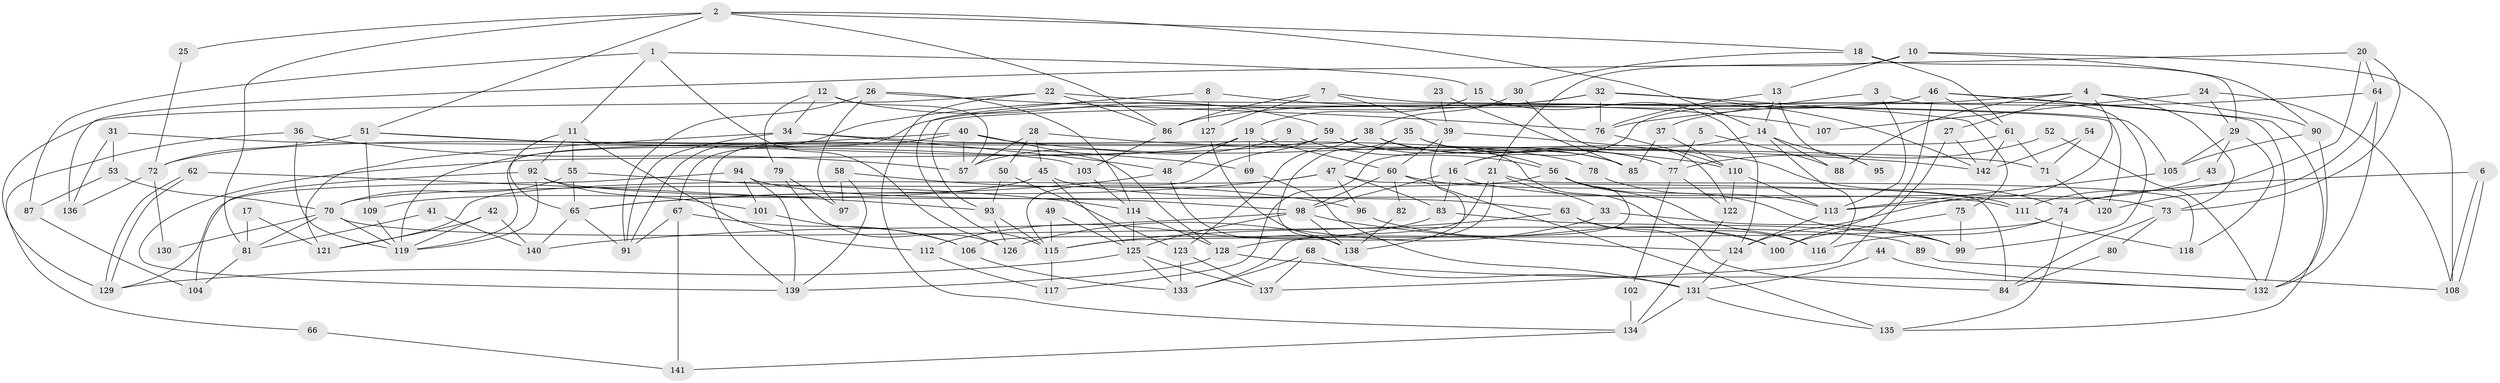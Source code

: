 // coarse degree distribution, {4: 0.16842105263157894, 10: 0.021052631578947368, 8: 0.08421052631578947, 2: 0.14736842105263157, 7: 0.09473684210526316, 3: 0.1368421052631579, 6: 0.15789473684210525, 5: 0.16842105263157894, 11: 0.010526315789473684, 9: 0.010526315789473684}
// Generated by graph-tools (version 1.1) at 2025/23/03/03/25 07:23:59]
// undirected, 142 vertices, 284 edges
graph export_dot {
graph [start="1"]
  node [color=gray90,style=filled];
  1;
  2;
  3;
  4;
  5;
  6;
  7;
  8;
  9;
  10;
  11;
  12;
  13;
  14;
  15;
  16;
  17;
  18;
  19;
  20;
  21;
  22;
  23;
  24;
  25;
  26;
  27;
  28;
  29;
  30;
  31;
  32;
  33;
  34;
  35;
  36;
  37;
  38;
  39;
  40;
  41;
  42;
  43;
  44;
  45;
  46;
  47;
  48;
  49;
  50;
  51;
  52;
  53;
  54;
  55;
  56;
  57;
  58;
  59;
  60;
  61;
  62;
  63;
  64;
  65;
  66;
  67;
  68;
  69;
  70;
  71;
  72;
  73;
  74;
  75;
  76;
  77;
  78;
  79;
  80;
  81;
  82;
  83;
  84;
  85;
  86;
  87;
  88;
  89;
  90;
  91;
  92;
  93;
  94;
  95;
  96;
  97;
  98;
  99;
  100;
  101;
  102;
  103;
  104;
  105;
  106;
  107;
  108;
  109;
  110;
  111;
  112;
  113;
  114;
  115;
  116;
  117;
  118;
  119;
  120;
  121;
  122;
  123;
  124;
  125;
  126;
  127;
  128;
  129;
  130;
  131;
  132;
  133;
  134;
  135;
  136;
  137;
  138;
  139;
  140;
  141;
  142;
  1 -- 11;
  1 -- 87;
  1 -- 15;
  1 -- 126;
  2 -- 14;
  2 -- 51;
  2 -- 18;
  2 -- 25;
  2 -- 81;
  2 -- 86;
  3 -- 37;
  3 -- 113;
  3 -- 99;
  4 -- 73;
  4 -- 90;
  4 -- 16;
  4 -- 27;
  4 -- 88;
  4 -- 124;
  5 -- 88;
  5 -- 77;
  6 -- 74;
  6 -- 108;
  6 -- 108;
  7 -- 39;
  7 -- 86;
  7 -- 105;
  7 -- 127;
  8 -- 127;
  8 -- 115;
  8 -- 107;
  9 -- 56;
  9 -- 57;
  10 -- 13;
  10 -- 21;
  10 -- 90;
  10 -- 108;
  11 -- 55;
  11 -- 92;
  11 -- 65;
  11 -- 112;
  12 -- 57;
  12 -- 59;
  12 -- 34;
  12 -- 79;
  13 -- 76;
  13 -- 14;
  13 -- 95;
  14 -- 16;
  14 -- 116;
  14 -- 88;
  14 -- 95;
  15 -- 124;
  15 -- 19;
  16 -- 98;
  16 -- 73;
  16 -- 83;
  17 -- 81;
  17 -- 121;
  18 -- 61;
  18 -- 29;
  18 -- 30;
  19 -- 48;
  19 -- 60;
  19 -- 69;
  19 -- 119;
  20 -- 64;
  20 -- 111;
  20 -- 73;
  20 -- 136;
  21 -- 106;
  21 -- 33;
  21 -- 118;
  21 -- 128;
  22 -- 129;
  22 -- 86;
  22 -- 120;
  22 -- 134;
  23 -- 39;
  23 -- 85;
  24 -- 29;
  24 -- 108;
  24 -- 107;
  25 -- 72;
  26 -- 114;
  26 -- 91;
  26 -- 76;
  26 -- 97;
  27 -- 137;
  27 -- 142;
  28 -- 45;
  28 -- 142;
  28 -- 50;
  28 -- 57;
  29 -- 118;
  29 -- 43;
  29 -- 105;
  30 -- 38;
  30 -- 122;
  31 -- 103;
  31 -- 136;
  31 -- 53;
  32 -- 142;
  32 -- 91;
  32 -- 67;
  32 -- 75;
  32 -- 76;
  33 -- 126;
  33 -- 99;
  34 -- 48;
  34 -- 78;
  34 -- 91;
  34 -- 121;
  35 -- 77;
  35 -- 47;
  35 -- 85;
  35 -- 138;
  36 -- 119;
  36 -- 57;
  36 -- 66;
  37 -- 110;
  37 -- 85;
  38 -- 119;
  38 -- 123;
  38 -- 56;
  38 -- 77;
  39 -- 138;
  39 -- 60;
  39 -- 74;
  40 -- 110;
  40 -- 128;
  40 -- 57;
  40 -- 72;
  40 -- 139;
  41 -- 140;
  41 -- 81;
  42 -- 140;
  42 -- 121;
  42 -- 119;
  43 -- 113;
  44 -- 131;
  44 -- 132;
  45 -- 63;
  45 -- 125;
  45 -- 109;
  46 -- 135;
  46 -- 61;
  46 -- 86;
  46 -- 93;
  46 -- 100;
  46 -- 132;
  47 -- 96;
  47 -- 83;
  47 -- 65;
  47 -- 84;
  47 -- 121;
  48 -- 138;
  48 -- 65;
  49 -- 115;
  49 -- 125;
  50 -- 93;
  50 -- 123;
  51 -- 109;
  51 -- 69;
  51 -- 71;
  51 -- 72;
  52 -- 77;
  52 -- 132;
  53 -- 70;
  53 -- 87;
  54 -- 142;
  54 -- 71;
  55 -- 65;
  55 -- 70;
  55 -- 114;
  56 -- 116;
  56 -- 70;
  56 -- 99;
  56 -- 133;
  58 -- 97;
  58 -- 139;
  58 -- 96;
  59 -- 139;
  59 -- 100;
  59 -- 85;
  59 -- 115;
  60 -- 98;
  60 -- 82;
  60 -- 111;
  60 -- 135;
  61 -- 71;
  61 -- 117;
  61 -- 142;
  62 -- 129;
  62 -- 129;
  62 -- 93;
  63 -- 115;
  63 -- 84;
  63 -- 116;
  64 -- 76;
  64 -- 132;
  64 -- 120;
  65 -- 91;
  65 -- 140;
  66 -- 141;
  67 -- 91;
  67 -- 106;
  67 -- 141;
  68 -- 133;
  68 -- 131;
  68 -- 137;
  69 -- 131;
  70 -- 119;
  70 -- 81;
  70 -- 89;
  70 -- 130;
  71 -- 120;
  72 -- 130;
  72 -- 136;
  73 -- 80;
  73 -- 84;
  74 -- 135;
  74 -- 115;
  74 -- 116;
  75 -- 99;
  75 -- 100;
  76 -- 110;
  77 -- 122;
  77 -- 102;
  78 -- 113;
  79 -- 126;
  79 -- 97;
  80 -- 84;
  81 -- 104;
  82 -- 138;
  83 -- 99;
  83 -- 112;
  86 -- 103;
  87 -- 104;
  89 -- 108;
  90 -- 105;
  90 -- 132;
  92 -- 101;
  92 -- 119;
  92 -- 104;
  92 -- 111;
  93 -- 115;
  93 -- 126;
  94 -- 139;
  94 -- 129;
  94 -- 98;
  94 -- 101;
  96 -- 100;
  98 -- 125;
  98 -- 124;
  98 -- 138;
  98 -- 140;
  101 -- 106;
  102 -- 134;
  103 -- 114;
  105 -- 113;
  106 -- 133;
  109 -- 119;
  110 -- 113;
  110 -- 122;
  111 -- 118;
  112 -- 117;
  113 -- 124;
  114 -- 128;
  114 -- 125;
  115 -- 117;
  122 -- 134;
  123 -- 133;
  123 -- 137;
  124 -- 131;
  125 -- 137;
  125 -- 129;
  125 -- 133;
  127 -- 138;
  128 -- 132;
  128 -- 139;
  131 -- 134;
  131 -- 135;
  134 -- 141;
}
